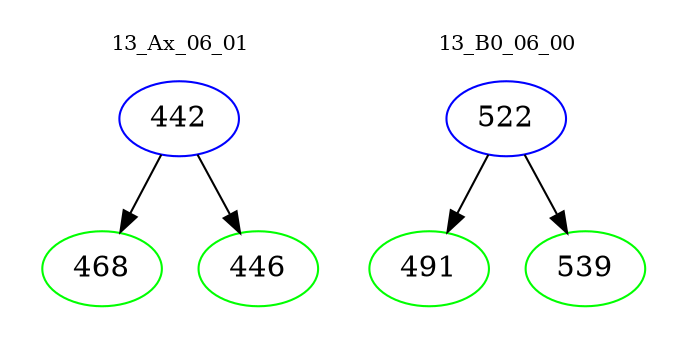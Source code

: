 digraph{
subgraph cluster_0 {
color = white
label = "13_Ax_06_01";
fontsize=10;
T0_442 [label="442", color="blue"]
T0_442 -> T0_468 [color="black"]
T0_468 [label="468", color="green"]
T0_442 -> T0_446 [color="black"]
T0_446 [label="446", color="green"]
}
subgraph cluster_1 {
color = white
label = "13_B0_06_00";
fontsize=10;
T1_522 [label="522", color="blue"]
T1_522 -> T1_491 [color="black"]
T1_491 [label="491", color="green"]
T1_522 -> T1_539 [color="black"]
T1_539 [label="539", color="green"]
}
}
